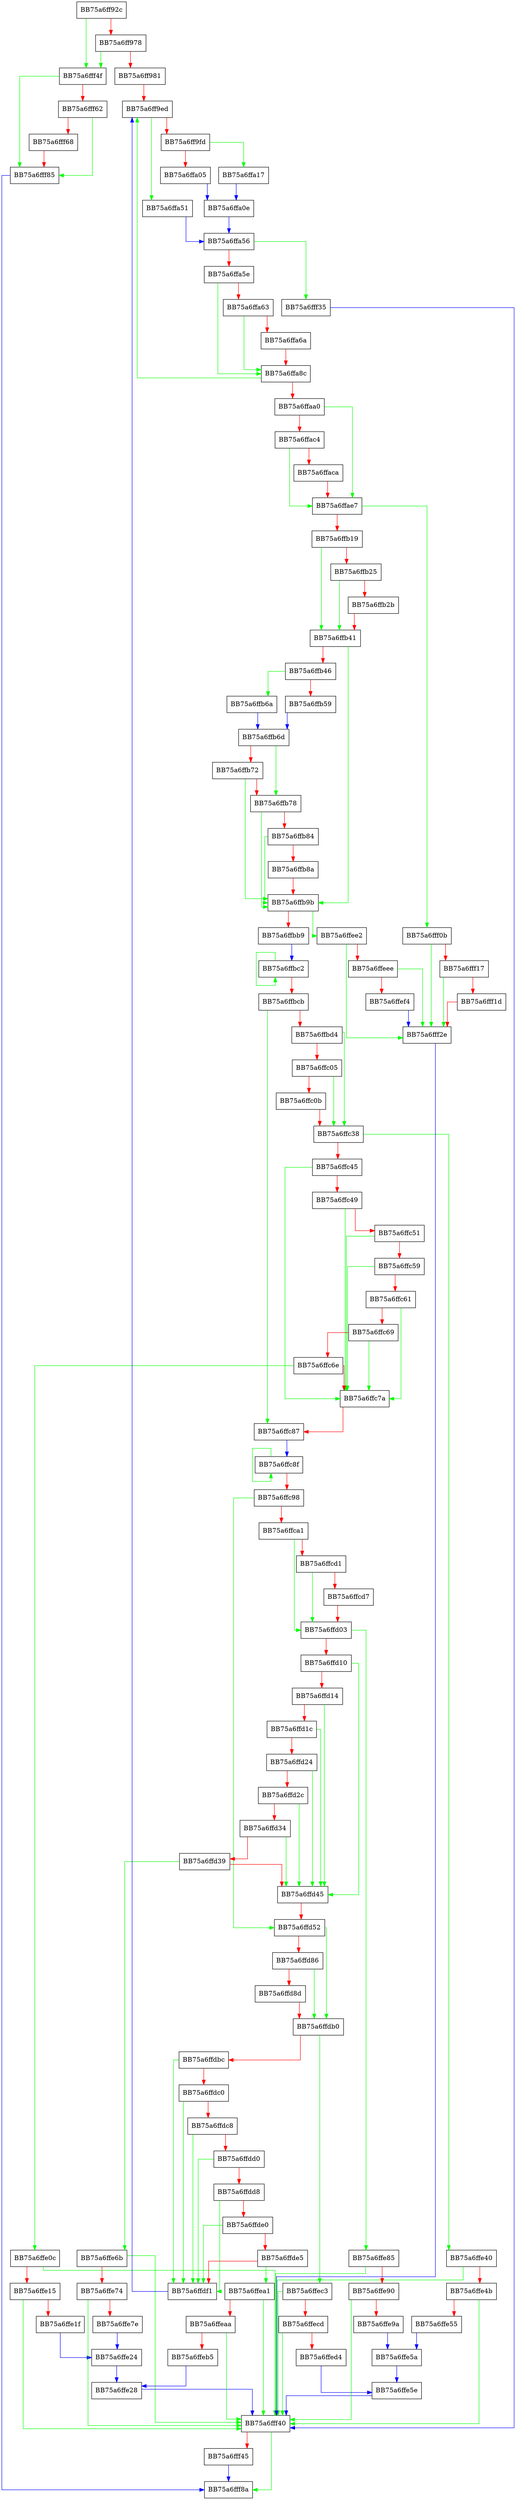 digraph ScanSpecificThreats {
  node [shape="box"];
  graph [splines=ortho];
  BB75a6ff92c -> BB75a6fff4f [color="green"];
  BB75a6ff92c -> BB75a6ff978 [color="red"];
  BB75a6ff978 -> BB75a6fff4f [color="green"];
  BB75a6ff978 -> BB75a6ff981 [color="red"];
  BB75a6ff981 -> BB75a6ff9ed [color="red"];
  BB75a6ff9ed -> BB75a6ffa51 [color="green"];
  BB75a6ff9ed -> BB75a6ff9fd [color="red"];
  BB75a6ff9fd -> BB75a6ffa17 [color="green"];
  BB75a6ff9fd -> BB75a6ffa05 [color="red"];
  BB75a6ffa05 -> BB75a6ffa0e [color="blue"];
  BB75a6ffa0e -> BB75a6ffa56 [color="blue"];
  BB75a6ffa17 -> BB75a6ffa0e [color="blue"];
  BB75a6ffa51 -> BB75a6ffa56 [color="blue"];
  BB75a6ffa56 -> BB75a6fff35 [color="green"];
  BB75a6ffa56 -> BB75a6ffa5e [color="red"];
  BB75a6ffa5e -> BB75a6ffa8c [color="green"];
  BB75a6ffa5e -> BB75a6ffa63 [color="red"];
  BB75a6ffa63 -> BB75a6ffa8c [color="green"];
  BB75a6ffa63 -> BB75a6ffa6a [color="red"];
  BB75a6ffa6a -> BB75a6ffa8c [color="red"];
  BB75a6ffa8c -> BB75a6ff9ed [color="green"];
  BB75a6ffa8c -> BB75a6ffaa0 [color="red"];
  BB75a6ffaa0 -> BB75a6ffae7 [color="green"];
  BB75a6ffaa0 -> BB75a6ffac4 [color="red"];
  BB75a6ffac4 -> BB75a6ffae7 [color="green"];
  BB75a6ffac4 -> BB75a6ffaca [color="red"];
  BB75a6ffaca -> BB75a6ffae7 [color="red"];
  BB75a6ffae7 -> BB75a6fff0b [color="green"];
  BB75a6ffae7 -> BB75a6ffb19 [color="red"];
  BB75a6ffb19 -> BB75a6ffb41 [color="green"];
  BB75a6ffb19 -> BB75a6ffb25 [color="red"];
  BB75a6ffb25 -> BB75a6ffb41 [color="green"];
  BB75a6ffb25 -> BB75a6ffb2b [color="red"];
  BB75a6ffb2b -> BB75a6ffb41 [color="red"];
  BB75a6ffb41 -> BB75a6ffb9b [color="green"];
  BB75a6ffb41 -> BB75a6ffb46 [color="red"];
  BB75a6ffb46 -> BB75a6ffb6a [color="green"];
  BB75a6ffb46 -> BB75a6ffb59 [color="red"];
  BB75a6ffb59 -> BB75a6ffb6d [color="blue"];
  BB75a6ffb6a -> BB75a6ffb6d [color="blue"];
  BB75a6ffb6d -> BB75a6ffb78 [color="green"];
  BB75a6ffb6d -> BB75a6ffb72 [color="red"];
  BB75a6ffb72 -> BB75a6ffb9b [color="green"];
  BB75a6ffb72 -> BB75a6ffb78 [color="red"];
  BB75a6ffb78 -> BB75a6ffb9b [color="green"];
  BB75a6ffb78 -> BB75a6ffb84 [color="red"];
  BB75a6ffb84 -> BB75a6ffb9b [color="green"];
  BB75a6ffb84 -> BB75a6ffb8a [color="red"];
  BB75a6ffb8a -> BB75a6ffb9b [color="red"];
  BB75a6ffb9b -> BB75a6ffee2 [color="green"];
  BB75a6ffb9b -> BB75a6ffbb9 [color="red"];
  BB75a6ffbb9 -> BB75a6ffbc2 [color="blue"];
  BB75a6ffbc2 -> BB75a6ffbc2 [color="green"];
  BB75a6ffbc2 -> BB75a6ffbcb [color="red"];
  BB75a6ffbcb -> BB75a6ffc87 [color="green"];
  BB75a6ffbcb -> BB75a6ffbd4 [color="red"];
  BB75a6ffbd4 -> BB75a6ffc38 [color="green"];
  BB75a6ffbd4 -> BB75a6ffc05 [color="red"];
  BB75a6ffc05 -> BB75a6ffc38 [color="green"];
  BB75a6ffc05 -> BB75a6ffc0b [color="red"];
  BB75a6ffc0b -> BB75a6ffc38 [color="red"];
  BB75a6ffc38 -> BB75a6ffe40 [color="green"];
  BB75a6ffc38 -> BB75a6ffc45 [color="red"];
  BB75a6ffc45 -> BB75a6ffc7a [color="green"];
  BB75a6ffc45 -> BB75a6ffc49 [color="red"];
  BB75a6ffc49 -> BB75a6ffc7a [color="green"];
  BB75a6ffc49 -> BB75a6ffc51 [color="red"];
  BB75a6ffc51 -> BB75a6ffc7a [color="green"];
  BB75a6ffc51 -> BB75a6ffc59 [color="red"];
  BB75a6ffc59 -> BB75a6ffc7a [color="green"];
  BB75a6ffc59 -> BB75a6ffc61 [color="red"];
  BB75a6ffc61 -> BB75a6ffc7a [color="green"];
  BB75a6ffc61 -> BB75a6ffc69 [color="red"];
  BB75a6ffc69 -> BB75a6ffc7a [color="green"];
  BB75a6ffc69 -> BB75a6ffc6e [color="red"];
  BB75a6ffc6e -> BB75a6ffe0c [color="green"];
  BB75a6ffc6e -> BB75a6ffc7a [color="red"];
  BB75a6ffc7a -> BB75a6ffc87 [color="red"];
  BB75a6ffc87 -> BB75a6ffc8f [color="blue"];
  BB75a6ffc8f -> BB75a6ffc8f [color="green"];
  BB75a6ffc8f -> BB75a6ffc98 [color="red"];
  BB75a6ffc98 -> BB75a6ffd52 [color="green"];
  BB75a6ffc98 -> BB75a6ffca1 [color="red"];
  BB75a6ffca1 -> BB75a6ffd03 [color="green"];
  BB75a6ffca1 -> BB75a6ffcd1 [color="red"];
  BB75a6ffcd1 -> BB75a6ffd03 [color="green"];
  BB75a6ffcd1 -> BB75a6ffcd7 [color="red"];
  BB75a6ffcd7 -> BB75a6ffd03 [color="red"];
  BB75a6ffd03 -> BB75a6ffe85 [color="green"];
  BB75a6ffd03 -> BB75a6ffd10 [color="red"];
  BB75a6ffd10 -> BB75a6ffd45 [color="green"];
  BB75a6ffd10 -> BB75a6ffd14 [color="red"];
  BB75a6ffd14 -> BB75a6ffd45 [color="green"];
  BB75a6ffd14 -> BB75a6ffd1c [color="red"];
  BB75a6ffd1c -> BB75a6ffd45 [color="green"];
  BB75a6ffd1c -> BB75a6ffd24 [color="red"];
  BB75a6ffd24 -> BB75a6ffd45 [color="green"];
  BB75a6ffd24 -> BB75a6ffd2c [color="red"];
  BB75a6ffd2c -> BB75a6ffd45 [color="green"];
  BB75a6ffd2c -> BB75a6ffd34 [color="red"];
  BB75a6ffd34 -> BB75a6ffd45 [color="green"];
  BB75a6ffd34 -> BB75a6ffd39 [color="red"];
  BB75a6ffd39 -> BB75a6ffe6b [color="green"];
  BB75a6ffd39 -> BB75a6ffd45 [color="red"];
  BB75a6ffd45 -> BB75a6ffd52 [color="red"];
  BB75a6ffd52 -> BB75a6ffdb0 [color="green"];
  BB75a6ffd52 -> BB75a6ffd86 [color="red"];
  BB75a6ffd86 -> BB75a6ffdb0 [color="green"];
  BB75a6ffd86 -> BB75a6ffd8d [color="red"];
  BB75a6ffd8d -> BB75a6ffdb0 [color="red"];
  BB75a6ffdb0 -> BB75a6ffec3 [color="green"];
  BB75a6ffdb0 -> BB75a6ffdbc [color="red"];
  BB75a6ffdbc -> BB75a6ffdf1 [color="green"];
  BB75a6ffdbc -> BB75a6ffdc0 [color="red"];
  BB75a6ffdc0 -> BB75a6ffdf1 [color="green"];
  BB75a6ffdc0 -> BB75a6ffdc8 [color="red"];
  BB75a6ffdc8 -> BB75a6ffdf1 [color="green"];
  BB75a6ffdc8 -> BB75a6ffdd0 [color="red"];
  BB75a6ffdd0 -> BB75a6ffdf1 [color="green"];
  BB75a6ffdd0 -> BB75a6ffdd8 [color="red"];
  BB75a6ffdd8 -> BB75a6ffdf1 [color="green"];
  BB75a6ffdd8 -> BB75a6ffde0 [color="red"];
  BB75a6ffde0 -> BB75a6ffdf1 [color="green"];
  BB75a6ffde0 -> BB75a6ffde5 [color="red"];
  BB75a6ffde5 -> BB75a6ffea1 [color="green"];
  BB75a6ffde5 -> BB75a6ffdf1 [color="red"];
  BB75a6ffdf1 -> BB75a6ff9ed [color="blue"];
  BB75a6ffe0c -> BB75a6fff40 [color="green"];
  BB75a6ffe0c -> BB75a6ffe15 [color="red"];
  BB75a6ffe15 -> BB75a6fff40 [color="green"];
  BB75a6ffe15 -> BB75a6ffe1f [color="red"];
  BB75a6ffe1f -> BB75a6ffe24 [color="blue"];
  BB75a6ffe24 -> BB75a6ffe28 [color="blue"];
  BB75a6ffe28 -> BB75a6fff40 [color="blue"];
  BB75a6ffe40 -> BB75a6fff40 [color="green"];
  BB75a6ffe40 -> BB75a6ffe4b [color="red"];
  BB75a6ffe4b -> BB75a6fff40 [color="green"];
  BB75a6ffe4b -> BB75a6ffe55 [color="red"];
  BB75a6ffe55 -> BB75a6ffe5a [color="blue"];
  BB75a6ffe5a -> BB75a6ffe5e [color="blue"];
  BB75a6ffe5e -> BB75a6fff40 [color="blue"];
  BB75a6ffe6b -> BB75a6fff40 [color="green"];
  BB75a6ffe6b -> BB75a6ffe74 [color="red"];
  BB75a6ffe74 -> BB75a6fff40 [color="green"];
  BB75a6ffe74 -> BB75a6ffe7e [color="red"];
  BB75a6ffe7e -> BB75a6ffe24 [color="blue"];
  BB75a6ffe85 -> BB75a6fff40 [color="green"];
  BB75a6ffe85 -> BB75a6ffe90 [color="red"];
  BB75a6ffe90 -> BB75a6fff40 [color="green"];
  BB75a6ffe90 -> BB75a6ffe9a [color="red"];
  BB75a6ffe9a -> BB75a6ffe5a [color="blue"];
  BB75a6ffea1 -> BB75a6fff40 [color="green"];
  BB75a6ffea1 -> BB75a6ffeaa [color="red"];
  BB75a6ffeaa -> BB75a6fff40 [color="green"];
  BB75a6ffeaa -> BB75a6ffeb5 [color="red"];
  BB75a6ffeb5 -> BB75a6ffe28 [color="blue"];
  BB75a6ffec3 -> BB75a6fff40 [color="green"];
  BB75a6ffec3 -> BB75a6ffecd [color="red"];
  BB75a6ffecd -> BB75a6fff40 [color="green"];
  BB75a6ffecd -> BB75a6ffed4 [color="red"];
  BB75a6ffed4 -> BB75a6ffe5e [color="blue"];
  BB75a6ffee2 -> BB75a6fff2e [color="green"];
  BB75a6ffee2 -> BB75a6ffeee [color="red"];
  BB75a6ffeee -> BB75a6fff2e [color="green"];
  BB75a6ffeee -> BB75a6ffef4 [color="red"];
  BB75a6ffef4 -> BB75a6fff2e [color="blue"];
  BB75a6fff0b -> BB75a6fff2e [color="green"];
  BB75a6fff0b -> BB75a6fff17 [color="red"];
  BB75a6fff17 -> BB75a6fff2e [color="green"];
  BB75a6fff17 -> BB75a6fff1d [color="red"];
  BB75a6fff1d -> BB75a6fff2e [color="red"];
  BB75a6fff2e -> BB75a6fff40 [color="blue"];
  BB75a6fff35 -> BB75a6fff40 [color="blue"];
  BB75a6fff40 -> BB75a6fff8a [color="green"];
  BB75a6fff40 -> BB75a6fff45 [color="red"];
  BB75a6fff45 -> BB75a6fff8a [color="blue"];
  BB75a6fff4f -> BB75a6fff85 [color="green"];
  BB75a6fff4f -> BB75a6fff62 [color="red"];
  BB75a6fff62 -> BB75a6fff85 [color="green"];
  BB75a6fff62 -> BB75a6fff68 [color="red"];
  BB75a6fff68 -> BB75a6fff85 [color="red"];
  BB75a6fff85 -> BB75a6fff8a [color="blue"];
}